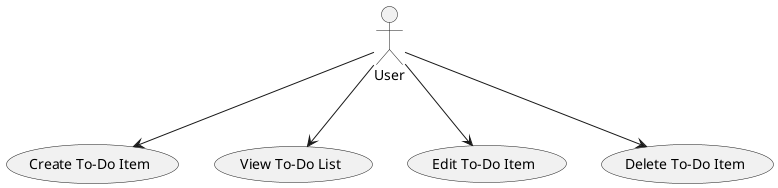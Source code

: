 @startuml
actor User


usecase "Create To-Do Item" as UC1
usecase "View To-Do List" as UC2
usecase "Edit To-Do Item" as UC3
usecase "Delete To-Do Item" as UC4


User --> UC1
User --> UC2
User --> UC3
User --> UC4
@enduml